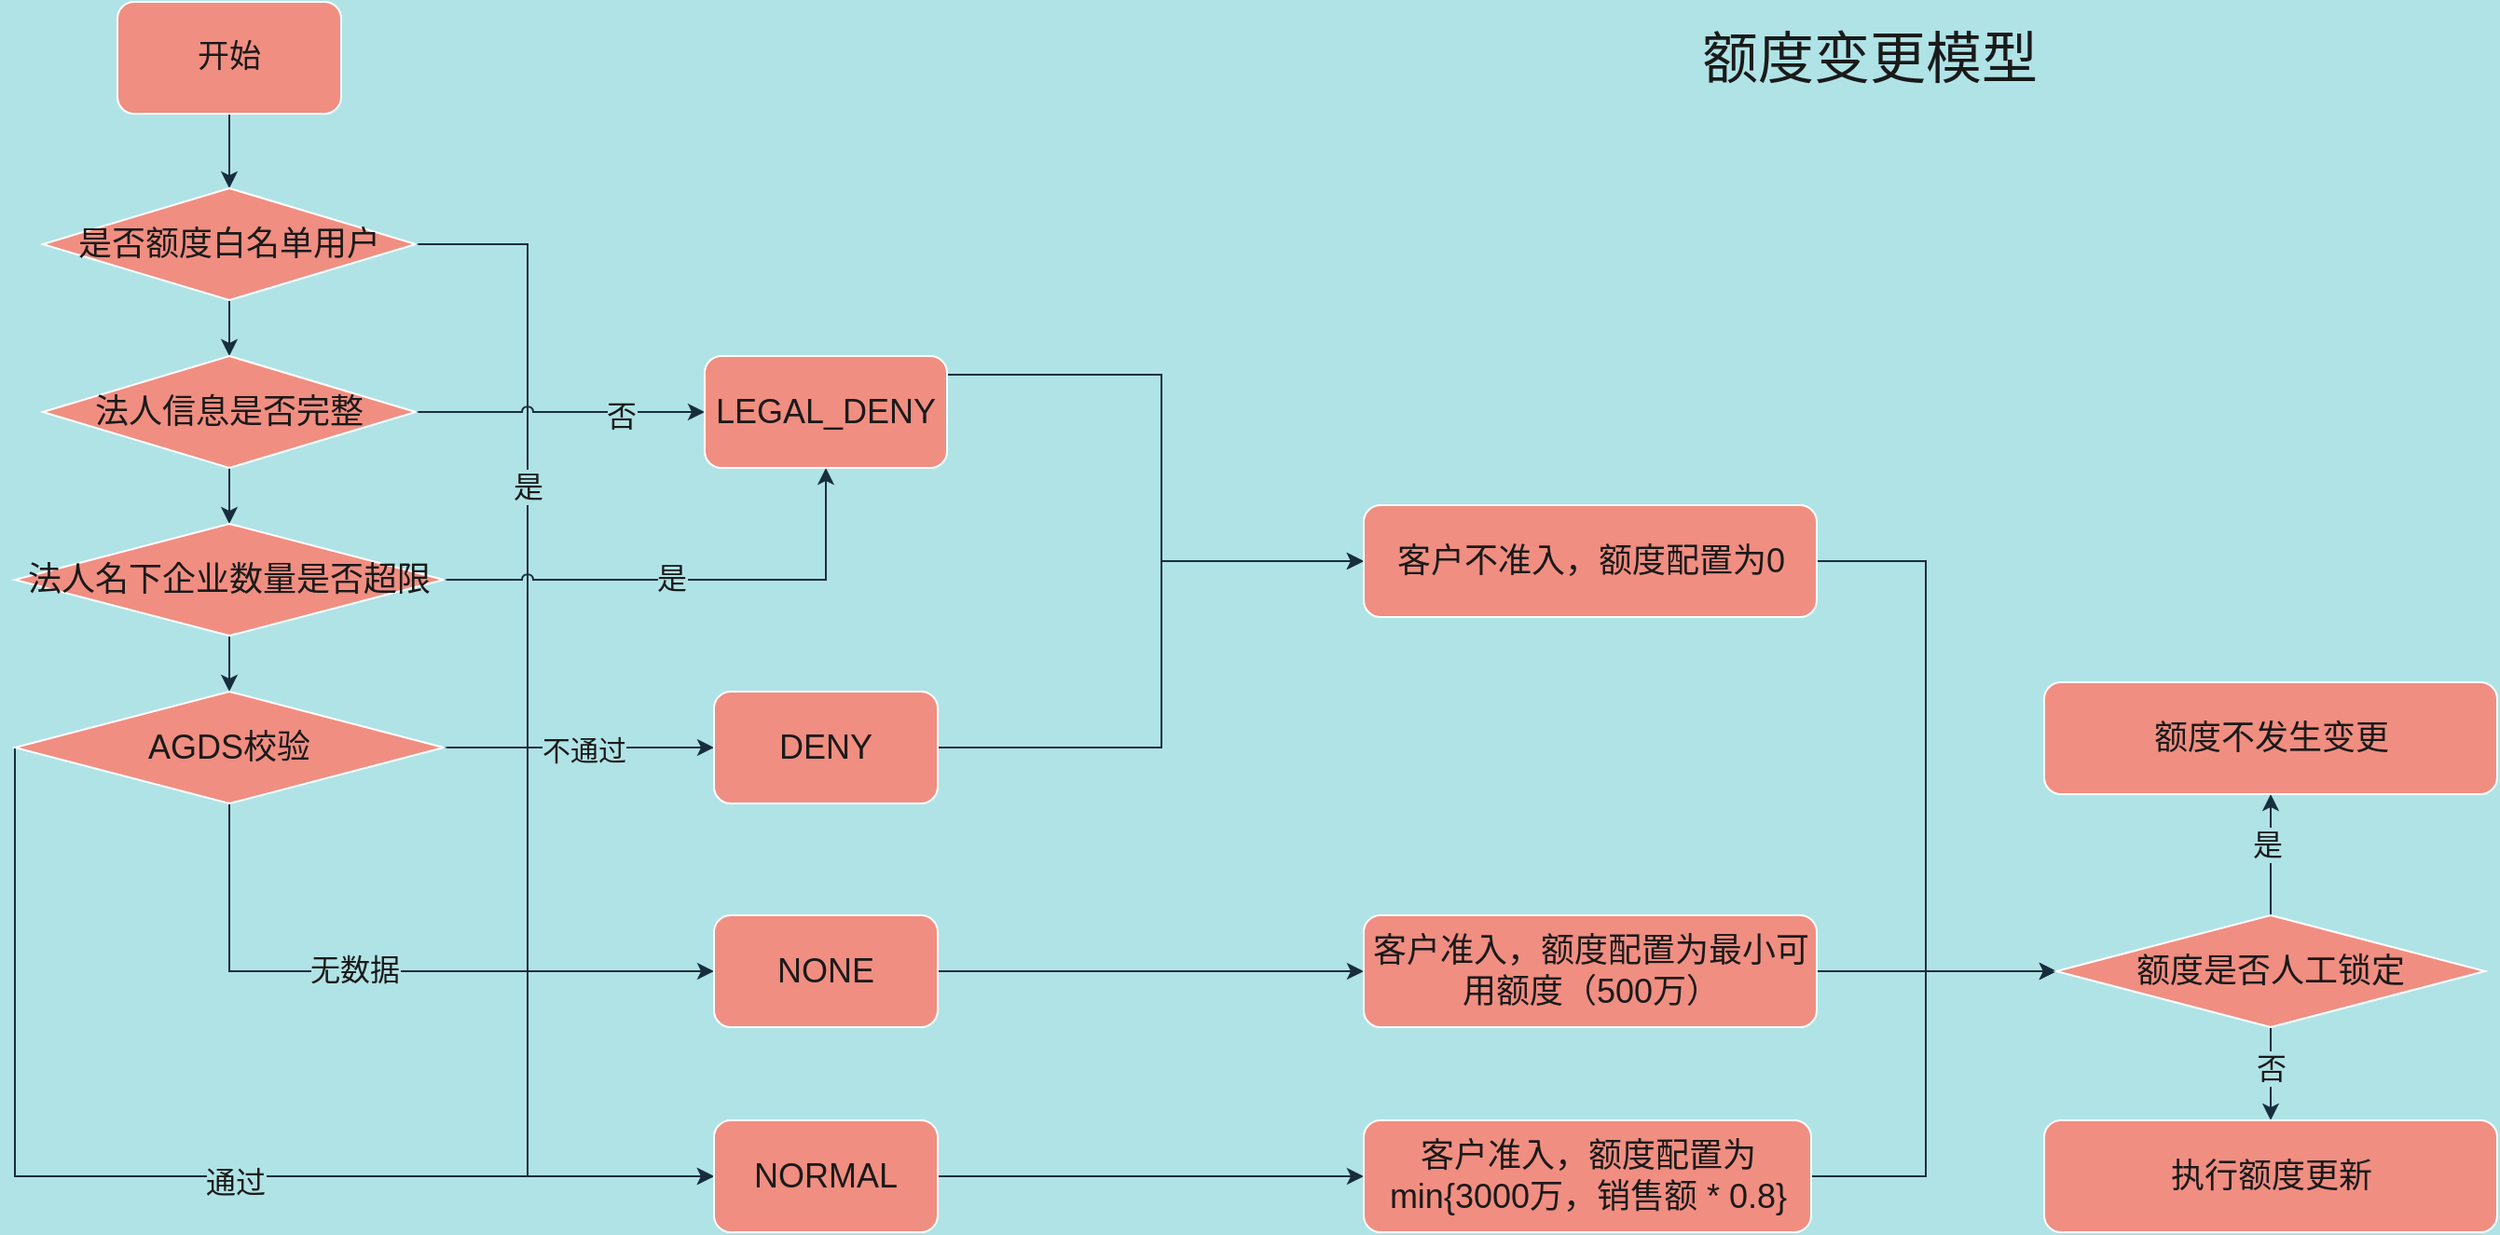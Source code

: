 <mxfile version="15.2.9" type="github">
  <diagram id="O3Q__ahrAheOUeJwMwZC" name="第 1 页">
    <mxGraphModel dx="1527" dy="1019" grid="0" gridSize="10" guides="1" tooltips="1" connect="1" arrows="1" fold="1" page="1" pageScale="1" pageWidth="827" pageHeight="1169" background="#B0E3E6" math="0" shadow="0">
      <root>
        <mxCell id="0" />
        <mxCell id="1" parent="0" />
        <mxCell id="kmuAxope0wgHTmXy5dlR-3" value="" style="edgeStyle=orthogonalEdgeStyle;rounded=0;orthogonalLoop=1;jettySize=auto;html=1;labelBackgroundColor=#B0E3E6;strokeColor=#182E3E;fontColor=#1A1A1A;" edge="1" parent="1" source="kmuAxope0wgHTmXy5dlR-1" target="kmuAxope0wgHTmXy5dlR-2">
          <mxGeometry relative="1" as="geometry" />
        </mxCell>
        <mxCell id="kmuAxope0wgHTmXy5dlR-1" value="&lt;font style=&quot;font-size: 17px&quot;&gt;开始&lt;/font&gt;" style="rounded=1;whiteSpace=wrap;html=1;fillColor=#F08E81;strokeColor=#FFFFFF;fontColor=#1A1A1A;" vertex="1" parent="1">
          <mxGeometry x="160" y="190" width="120" height="60" as="geometry" />
        </mxCell>
        <mxCell id="kmuAxope0wgHTmXy5dlR-6" value="" style="edgeStyle=orthogonalEdgeStyle;rounded=0;orthogonalLoop=1;jettySize=auto;html=1;labelBackgroundColor=#B0E3E6;strokeColor=#182E3E;fontColor=#1A1A1A;" edge="1" parent="1" source="kmuAxope0wgHTmXy5dlR-2" target="kmuAxope0wgHTmXy5dlR-4">
          <mxGeometry relative="1" as="geometry" />
        </mxCell>
        <mxCell id="kmuAxope0wgHTmXy5dlR-21" style="edgeStyle=orthogonalEdgeStyle;rounded=0;orthogonalLoop=1;jettySize=auto;html=1;entryX=0;entryY=0.5;entryDx=0;entryDy=0;jumpStyle=arc;labelBackgroundColor=#B0E3E6;strokeColor=#182E3E;fontColor=#1A1A1A;" edge="1" parent="1" source="kmuAxope0wgHTmXy5dlR-2" target="kmuAxope0wgHTmXy5dlR-14">
          <mxGeometry relative="1" as="geometry">
            <Array as="points">
              <mxPoint x="380" y="320" />
              <mxPoint x="380" y="820" />
            </Array>
          </mxGeometry>
        </mxCell>
        <mxCell id="kmuAxope0wgHTmXy5dlR-22" value="&lt;font style=&quot;font-size: 16px&quot;&gt;是&lt;/font&gt;" style="edgeLabel;html=1;align=center;verticalAlign=middle;resizable=0;points=[];labelBackgroundColor=#B0E3E6;fontColor=#1A1A1A;" vertex="1" connectable="0" parent="kmuAxope0wgHTmXy5dlR-21">
          <mxGeometry x="-0.424" relative="1" as="geometry">
            <mxPoint as="offset" />
          </mxGeometry>
        </mxCell>
        <mxCell id="kmuAxope0wgHTmXy5dlR-2" value="&lt;font style=&quot;font-size: 18px&quot;&gt;是否额度白名单用户&lt;/font&gt;" style="rhombus;whiteSpace=wrap;html=1;fillColor=#F08E81;strokeColor=#FFFFFF;fontColor=#1A1A1A;" vertex="1" parent="1">
          <mxGeometry x="120" y="290" width="200" height="60" as="geometry" />
        </mxCell>
        <mxCell id="kmuAxope0wgHTmXy5dlR-8" value="" style="edgeStyle=orthogonalEdgeStyle;rounded=0;orthogonalLoop=1;jettySize=auto;html=1;labelBackgroundColor=#B0E3E6;strokeColor=#182E3E;fontColor=#1A1A1A;" edge="1" parent="1" source="kmuAxope0wgHTmXy5dlR-4" target="kmuAxope0wgHTmXy5dlR-7">
          <mxGeometry relative="1" as="geometry" />
        </mxCell>
        <mxCell id="kmuAxope0wgHTmXy5dlR-23" style="edgeStyle=orthogonalEdgeStyle;rounded=0;jumpStyle=arc;orthogonalLoop=1;jettySize=auto;html=1;entryX=0;entryY=0.5;entryDx=0;entryDy=0;labelBackgroundColor=#B0E3E6;strokeColor=#182E3E;fontColor=#1A1A1A;" edge="1" parent="1" source="kmuAxope0wgHTmXy5dlR-4" target="kmuAxope0wgHTmXy5dlR-20">
          <mxGeometry relative="1" as="geometry" />
        </mxCell>
        <mxCell id="kmuAxope0wgHTmXy5dlR-26" value="&lt;font style=&quot;font-size: 16px&quot;&gt;否&lt;/font&gt;" style="edgeLabel;html=1;align=center;verticalAlign=middle;resizable=0;points=[];labelBackgroundColor=#B0E3E6;fontColor=#1A1A1A;" vertex="1" connectable="0" parent="kmuAxope0wgHTmXy5dlR-23">
          <mxGeometry x="0.422" y="-2" relative="1" as="geometry">
            <mxPoint as="offset" />
          </mxGeometry>
        </mxCell>
        <mxCell id="kmuAxope0wgHTmXy5dlR-4" value="&lt;font style=&quot;font-size: 18px&quot;&gt;法人信息是否完整&lt;/font&gt;" style="rhombus;whiteSpace=wrap;html=1;fillColor=#F08E81;strokeColor=#FFFFFF;fontColor=#1A1A1A;" vertex="1" parent="1">
          <mxGeometry x="120" y="380" width="200" height="60" as="geometry" />
        </mxCell>
        <mxCell id="kmuAxope0wgHTmXy5dlR-10" value="" style="edgeStyle=orthogonalEdgeStyle;rounded=0;orthogonalLoop=1;jettySize=auto;html=1;labelBackgroundColor=#B0E3E6;strokeColor=#182E3E;fontColor=#1A1A1A;" edge="1" parent="1" source="kmuAxope0wgHTmXy5dlR-7" target="kmuAxope0wgHTmXy5dlR-9">
          <mxGeometry relative="1" as="geometry" />
        </mxCell>
        <mxCell id="kmuAxope0wgHTmXy5dlR-24" style="edgeStyle=orthogonalEdgeStyle;rounded=0;jumpStyle=arc;orthogonalLoop=1;jettySize=auto;html=1;entryX=0.5;entryY=1;entryDx=0;entryDy=0;labelBackgroundColor=#B0E3E6;strokeColor=#182E3E;fontColor=#1A1A1A;" edge="1" parent="1" source="kmuAxope0wgHTmXy5dlR-7" target="kmuAxope0wgHTmXy5dlR-20">
          <mxGeometry relative="1" as="geometry" />
        </mxCell>
        <mxCell id="kmuAxope0wgHTmXy5dlR-25" value="&lt;font style=&quot;font-size: 16px&quot;&gt;是&lt;/font&gt;" style="edgeLabel;html=1;align=center;verticalAlign=middle;resizable=0;points=[];labelBackgroundColor=#B0E3E6;fontColor=#1A1A1A;" vertex="1" connectable="0" parent="kmuAxope0wgHTmXy5dlR-24">
          <mxGeometry x="-0.081" y="1" relative="1" as="geometry">
            <mxPoint as="offset" />
          </mxGeometry>
        </mxCell>
        <mxCell id="kmuAxope0wgHTmXy5dlR-7" value="&lt;font style=&quot;font-size: 18px&quot;&gt;法人名下企业数量是否超限&lt;/font&gt;" style="rhombus;whiteSpace=wrap;html=1;fillColor=#F08E81;strokeColor=#FFFFFF;fontColor=#1A1A1A;" vertex="1" parent="1">
          <mxGeometry x="105" y="470" width="230" height="60" as="geometry" />
        </mxCell>
        <mxCell id="kmuAxope0wgHTmXy5dlR-12" style="edgeStyle=orthogonalEdgeStyle;rounded=0;orthogonalLoop=1;jettySize=auto;html=1;labelBackgroundColor=#B0E3E6;strokeColor=#182E3E;fontColor=#1A1A1A;" edge="1" parent="1" source="kmuAxope0wgHTmXy5dlR-9" target="kmuAxope0wgHTmXy5dlR-11">
          <mxGeometry relative="1" as="geometry" />
        </mxCell>
        <mxCell id="kmuAxope0wgHTmXy5dlR-13" value="&lt;font style=&quot;font-size: 15px&quot;&gt;不通过&lt;/font&gt;" style="edgeLabel;html=1;align=center;verticalAlign=middle;resizable=0;points=[];labelBackgroundColor=#B0E3E6;fontColor=#1A1A1A;" vertex="1" connectable="0" parent="kmuAxope0wgHTmXy5dlR-12">
          <mxGeometry x="0.035" y="-1" relative="1" as="geometry">
            <mxPoint as="offset" />
          </mxGeometry>
        </mxCell>
        <mxCell id="kmuAxope0wgHTmXy5dlR-16" style="edgeStyle=orthogonalEdgeStyle;rounded=0;orthogonalLoop=1;jettySize=auto;html=1;entryX=0;entryY=0.5;entryDx=0;entryDy=0;labelBackgroundColor=#B0E3E6;strokeColor=#182E3E;fontColor=#1A1A1A;" edge="1" parent="1" source="kmuAxope0wgHTmXy5dlR-9" target="kmuAxope0wgHTmXy5dlR-15">
          <mxGeometry relative="1" as="geometry">
            <Array as="points">
              <mxPoint x="220" y="710" />
            </Array>
          </mxGeometry>
        </mxCell>
        <mxCell id="kmuAxope0wgHTmXy5dlR-17" value="&lt;font style=&quot;font-size: 16px&quot;&gt;无数据&lt;/font&gt;" style="edgeLabel;html=1;align=center;verticalAlign=middle;resizable=0;points=[];labelBackgroundColor=#B0E3E6;fontColor=#1A1A1A;" vertex="1" connectable="0" parent="kmuAxope0wgHTmXy5dlR-16">
          <mxGeometry x="-0.103" y="1" relative="1" as="geometry">
            <mxPoint as="offset" />
          </mxGeometry>
        </mxCell>
        <mxCell id="kmuAxope0wgHTmXy5dlR-18" style="edgeStyle=orthogonalEdgeStyle;rounded=0;orthogonalLoop=1;jettySize=auto;html=1;entryX=0;entryY=0.5;entryDx=0;entryDy=0;exitX=0;exitY=0.5;exitDx=0;exitDy=0;labelBackgroundColor=#B0E3E6;strokeColor=#182E3E;fontColor=#1A1A1A;" edge="1" parent="1" source="kmuAxope0wgHTmXy5dlR-9" target="kmuAxope0wgHTmXy5dlR-14">
          <mxGeometry relative="1" as="geometry">
            <mxPoint x="100" y="590" as="sourcePoint" />
            <Array as="points">
              <mxPoint x="105" y="820" />
            </Array>
          </mxGeometry>
        </mxCell>
        <mxCell id="kmuAxope0wgHTmXy5dlR-19" value="&lt;font style=&quot;font-size: 16px&quot;&gt;通过&lt;/font&gt;" style="edgeLabel;html=1;align=center;verticalAlign=middle;resizable=0;points=[];labelBackgroundColor=#B0E3E6;fontColor=#1A1A1A;" vertex="1" connectable="0" parent="kmuAxope0wgHTmXy5dlR-18">
          <mxGeometry x="0.15" y="-3" relative="1" as="geometry">
            <mxPoint as="offset" />
          </mxGeometry>
        </mxCell>
        <mxCell id="kmuAxope0wgHTmXy5dlR-9" value="&lt;font style=&quot;font-size: 18px&quot;&gt;AGDS校验&lt;/font&gt;" style="rhombus;whiteSpace=wrap;html=1;fillColor=#F08E81;strokeColor=#FFFFFF;fontColor=#1A1A1A;" vertex="1" parent="1">
          <mxGeometry x="105" y="560" width="230" height="60" as="geometry" />
        </mxCell>
        <mxCell id="kmuAxope0wgHTmXy5dlR-33" style="edgeStyle=orthogonalEdgeStyle;rounded=0;jumpStyle=arc;orthogonalLoop=1;jettySize=auto;html=1;entryX=0;entryY=0.5;entryDx=0;entryDy=0;labelBackgroundColor=#B0E3E6;strokeColor=#182E3E;fontColor=#1A1A1A;" edge="1" parent="1" source="kmuAxope0wgHTmXy5dlR-11" target="kmuAxope0wgHTmXy5dlR-27">
          <mxGeometry relative="1" as="geometry">
            <Array as="points">
              <mxPoint x="720" y="590" />
              <mxPoint x="720" y="490" />
            </Array>
          </mxGeometry>
        </mxCell>
        <mxCell id="kmuAxope0wgHTmXy5dlR-11" value="&lt;font style=&quot;font-size: 18px&quot;&gt;DENY&lt;/font&gt;" style="rounded=1;whiteSpace=wrap;html=1;fillColor=#F08E81;strokeColor=#FFFFFF;fontColor=#1A1A1A;" vertex="1" parent="1">
          <mxGeometry x="480" y="560" width="120" height="60" as="geometry" />
        </mxCell>
        <mxCell id="kmuAxope0wgHTmXy5dlR-30" style="edgeStyle=orthogonalEdgeStyle;rounded=0;jumpStyle=arc;orthogonalLoop=1;jettySize=auto;html=1;labelBackgroundColor=#B0E3E6;strokeColor=#182E3E;fontColor=#1A1A1A;" edge="1" parent="1" source="kmuAxope0wgHTmXy5dlR-14" target="kmuAxope0wgHTmXy5dlR-29">
          <mxGeometry relative="1" as="geometry" />
        </mxCell>
        <mxCell id="kmuAxope0wgHTmXy5dlR-14" value="&lt;font style=&quot;font-size: 18px&quot;&gt;NORMAL&lt;/font&gt;" style="rounded=1;whiteSpace=wrap;html=1;fillColor=#F08E81;strokeColor=#FFFFFF;fontColor=#1A1A1A;" vertex="1" parent="1">
          <mxGeometry x="480" y="790" width="120" height="60" as="geometry" />
        </mxCell>
        <mxCell id="kmuAxope0wgHTmXy5dlR-31" style="edgeStyle=orthogonalEdgeStyle;rounded=0;jumpStyle=arc;orthogonalLoop=1;jettySize=auto;html=1;entryX=0;entryY=0.5;entryDx=0;entryDy=0;labelBackgroundColor=#B0E3E6;strokeColor=#182E3E;fontColor=#1A1A1A;" edge="1" parent="1" source="kmuAxope0wgHTmXy5dlR-15" target="kmuAxope0wgHTmXy5dlR-28">
          <mxGeometry relative="1" as="geometry" />
        </mxCell>
        <mxCell id="kmuAxope0wgHTmXy5dlR-15" value="&lt;font style=&quot;font-size: 18px&quot;&gt;NONE&lt;/font&gt;" style="rounded=1;whiteSpace=wrap;html=1;fillColor=#F08E81;strokeColor=#FFFFFF;fontColor=#1A1A1A;" vertex="1" parent="1">
          <mxGeometry x="480" y="680" width="120" height="60" as="geometry" />
        </mxCell>
        <mxCell id="kmuAxope0wgHTmXy5dlR-32" style="edgeStyle=orthogonalEdgeStyle;rounded=0;jumpStyle=arc;orthogonalLoop=1;jettySize=auto;html=1;entryX=0;entryY=0.5;entryDx=0;entryDy=0;labelBackgroundColor=#B0E3E6;strokeColor=#182E3E;fontColor=#1A1A1A;" edge="1" parent="1" source="kmuAxope0wgHTmXy5dlR-20" target="kmuAxope0wgHTmXy5dlR-27">
          <mxGeometry relative="1" as="geometry">
            <Array as="points">
              <mxPoint x="720" y="390" />
              <mxPoint x="720" y="490" />
            </Array>
          </mxGeometry>
        </mxCell>
        <mxCell id="kmuAxope0wgHTmXy5dlR-20" value="&lt;span style=&quot;font-size: 18px&quot;&gt;LEGAL_DENY&lt;/span&gt;" style="rounded=1;whiteSpace=wrap;html=1;fillColor=#F08E81;strokeColor=#FFFFFF;fontColor=#1A1A1A;" vertex="1" parent="1">
          <mxGeometry x="475" y="380" width="130" height="60" as="geometry" />
        </mxCell>
        <mxCell id="kmuAxope0wgHTmXy5dlR-35" style="edgeStyle=orthogonalEdgeStyle;rounded=0;jumpStyle=arc;orthogonalLoop=1;jettySize=auto;html=1;entryX=0;entryY=0.5;entryDx=0;entryDy=0;labelBackgroundColor=#B0E3E6;strokeColor=#182E3E;fontColor=#1A1A1A;" edge="1" parent="1" source="kmuAxope0wgHTmXy5dlR-27" target="kmuAxope0wgHTmXy5dlR-34">
          <mxGeometry relative="1" as="geometry">
            <mxPoint x="1200" y="720" as="targetPoint" />
            <Array as="points">
              <mxPoint x="1130" y="490" />
              <mxPoint x="1130" y="710" />
            </Array>
          </mxGeometry>
        </mxCell>
        <mxCell id="kmuAxope0wgHTmXy5dlR-27" value="&lt;span style=&quot;font-size: 18px&quot;&gt;客户不准入，额度配置为0&lt;/span&gt;" style="rounded=1;whiteSpace=wrap;html=1;fillColor=#F08E81;strokeColor=#FFFFFF;fontColor=#1A1A1A;" vertex="1" parent="1">
          <mxGeometry x="828.5" y="460" width="243" height="60" as="geometry" />
        </mxCell>
        <mxCell id="kmuAxope0wgHTmXy5dlR-36" style="edgeStyle=orthogonalEdgeStyle;rounded=0;jumpStyle=arc;orthogonalLoop=1;jettySize=auto;html=1;entryX=0;entryY=0.5;entryDx=0;entryDy=0;labelBackgroundColor=#B0E3E6;strokeColor=#182E3E;fontColor=#1A1A1A;" edge="1" parent="1" source="kmuAxope0wgHTmXy5dlR-28" target="kmuAxope0wgHTmXy5dlR-34">
          <mxGeometry relative="1" as="geometry" />
        </mxCell>
        <mxCell id="kmuAxope0wgHTmXy5dlR-28" value="&lt;span style=&quot;font-size: 18px&quot;&gt;客户准入，额度配置为最小可用额度（500万）&lt;/span&gt;" style="rounded=1;whiteSpace=wrap;html=1;fillColor=#F08E81;strokeColor=#FFFFFF;fontColor=#1A1A1A;" vertex="1" parent="1">
          <mxGeometry x="828.5" y="680" width="243" height="60" as="geometry" />
        </mxCell>
        <mxCell id="kmuAxope0wgHTmXy5dlR-37" style="edgeStyle=orthogonalEdgeStyle;rounded=0;jumpStyle=arc;orthogonalLoop=1;jettySize=auto;html=1;entryX=0;entryY=0.5;entryDx=0;entryDy=0;labelBackgroundColor=#B0E3E6;strokeColor=#182E3E;fontColor=#1A1A1A;" edge="1" parent="1" source="kmuAxope0wgHTmXy5dlR-29" target="kmuAxope0wgHTmXy5dlR-34">
          <mxGeometry relative="1" as="geometry">
            <Array as="points">
              <mxPoint x="1130" y="820" />
              <mxPoint x="1130" y="710" />
            </Array>
          </mxGeometry>
        </mxCell>
        <mxCell id="kmuAxope0wgHTmXy5dlR-29" value="&lt;span style=&quot;font-size: 18px&quot;&gt;客户准入，额度配置为min{3000万，销售额 * 0.8}&lt;/span&gt;" style="rounded=1;whiteSpace=wrap;html=1;fillColor=#F08E81;strokeColor=#FFFFFF;fontColor=#1A1A1A;" vertex="1" parent="1">
          <mxGeometry x="828.5" y="790" width="240" height="60" as="geometry" />
        </mxCell>
        <mxCell id="kmuAxope0wgHTmXy5dlR-40" value="" style="edgeStyle=orthogonalEdgeStyle;rounded=0;jumpStyle=arc;orthogonalLoop=1;jettySize=auto;html=1;labelBackgroundColor=#B0E3E6;strokeColor=#182E3E;fontColor=#1A1A1A;" edge="1" parent="1" source="kmuAxope0wgHTmXy5dlR-34" target="kmuAxope0wgHTmXy5dlR-39">
          <mxGeometry relative="1" as="geometry" />
        </mxCell>
        <mxCell id="kmuAxope0wgHTmXy5dlR-41" value="&lt;font style=&quot;font-size: 16px&quot;&gt;是&lt;/font&gt;" style="edgeLabel;html=1;align=center;verticalAlign=middle;resizable=0;points=[];labelBackgroundColor=#B0E3E6;fontColor=#1A1A1A;" vertex="1" connectable="0" parent="kmuAxope0wgHTmXy5dlR-40">
          <mxGeometry x="0.164" y="2" relative="1" as="geometry">
            <mxPoint as="offset" />
          </mxGeometry>
        </mxCell>
        <mxCell id="kmuAxope0wgHTmXy5dlR-42" value="" style="edgeStyle=orthogonalEdgeStyle;rounded=0;jumpStyle=arc;orthogonalLoop=1;jettySize=auto;html=1;labelBackgroundColor=#B0E3E6;strokeColor=#182E3E;fontColor=#1A1A1A;" edge="1" parent="1" source="kmuAxope0wgHTmXy5dlR-34" target="kmuAxope0wgHTmXy5dlR-38">
          <mxGeometry relative="1" as="geometry" />
        </mxCell>
        <mxCell id="kmuAxope0wgHTmXy5dlR-43" value="&lt;font style=&quot;font-size: 16px&quot;&gt;否&lt;/font&gt;" style="edgeLabel;html=1;align=center;verticalAlign=middle;resizable=0;points=[];labelBackgroundColor=#B0E3E6;fontColor=#1A1A1A;" vertex="1" connectable="0" parent="kmuAxope0wgHTmXy5dlR-42">
          <mxGeometry x="-0.113" relative="1" as="geometry">
            <mxPoint as="offset" />
          </mxGeometry>
        </mxCell>
        <mxCell id="kmuAxope0wgHTmXy5dlR-34" value="&lt;font style=&quot;font-size: 18px&quot;&gt;额度是否人工锁定&lt;/font&gt;" style="rhombus;whiteSpace=wrap;html=1;fillColor=#F08E81;strokeColor=#FFFFFF;fontColor=#1A1A1A;" vertex="1" parent="1">
          <mxGeometry x="1200" y="680" width="230" height="60" as="geometry" />
        </mxCell>
        <mxCell id="kmuAxope0wgHTmXy5dlR-38" value="&lt;span style=&quot;font-size: 18px&quot;&gt;执行额度更新&lt;/span&gt;" style="rounded=1;whiteSpace=wrap;html=1;fillColor=#F08E81;strokeColor=#FFFFFF;fontColor=#1A1A1A;" vertex="1" parent="1">
          <mxGeometry x="1193.5" y="790" width="243" height="60" as="geometry" />
        </mxCell>
        <mxCell id="kmuAxope0wgHTmXy5dlR-39" value="&lt;span style=&quot;font-size: 18px&quot;&gt;额度不发生变更&lt;/span&gt;" style="rounded=1;whiteSpace=wrap;html=1;fillColor=#F08E81;strokeColor=#FFFFFF;fontColor=#1A1A1A;" vertex="1" parent="1">
          <mxGeometry x="1193.5" y="555" width="243" height="60" as="geometry" />
        </mxCell>
        <mxCell id="kmuAxope0wgHTmXy5dlR-44" value="&lt;font style=&quot;font-size: 30px&quot;&gt;额度变更模型&lt;/font&gt;" style="text;html=1;strokeColor=none;fillColor=none;align=center;verticalAlign=middle;whiteSpace=wrap;rounded=0;sketch=0;fontColor=#1A1A1A;" vertex="1" parent="1">
          <mxGeometry x="940" y="210" width="320" height="20" as="geometry" />
        </mxCell>
      </root>
    </mxGraphModel>
  </diagram>
</mxfile>
